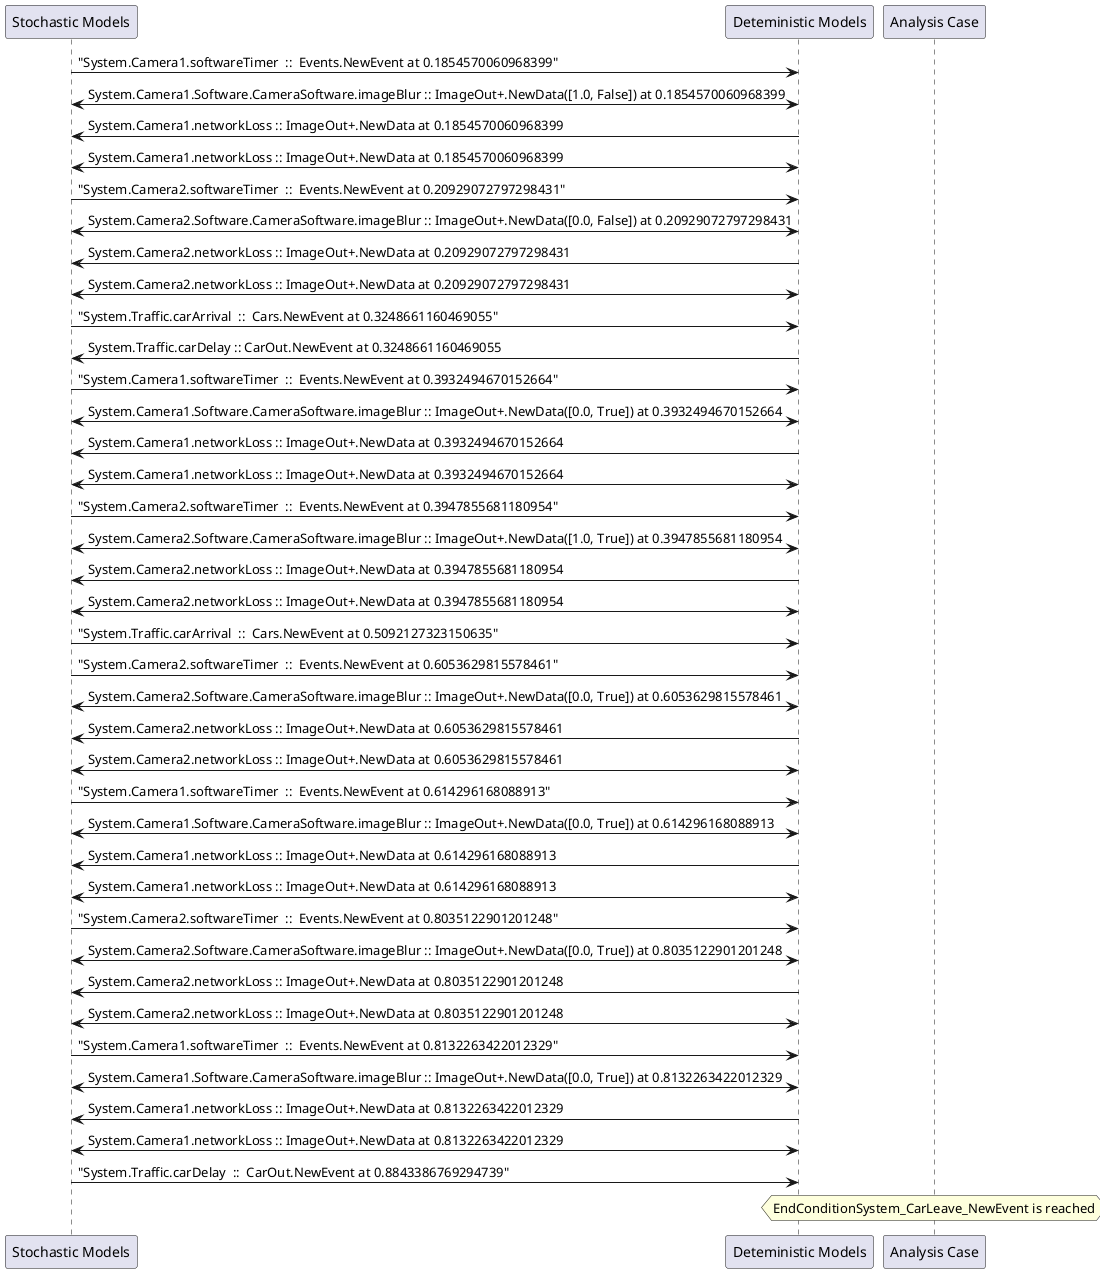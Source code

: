 
	@startuml
	participant "Stochastic Models" as stochmodel
	participant "Deteministic Models" as detmodel
	participant "Analysis Case" as analysis
	{32619_stop} stochmodel -> detmodel : "System.Camera1.softwareTimer  ::  Events.NewEvent at 0.1854570060968399"
detmodel <-> stochmodel : System.Camera1.Software.CameraSoftware.imageBlur :: ImageOut+.NewData([1.0, False]) at 0.1854570060968399
detmodel -> stochmodel : System.Camera1.networkLoss :: ImageOut+.NewData at 0.1854570060968399
detmodel <-> stochmodel : System.Camera1.networkLoss :: ImageOut+.NewData at 0.1854570060968399
{32635_stop} stochmodel -> detmodel : "System.Camera2.softwareTimer  ::  Events.NewEvent at 0.20929072797298431"
detmodel <-> stochmodel : System.Camera2.Software.CameraSoftware.imageBlur :: ImageOut+.NewData([0.0, False]) at 0.20929072797298431
detmodel -> stochmodel : System.Camera2.networkLoss :: ImageOut+.NewData at 0.20929072797298431
detmodel <-> stochmodel : System.Camera2.networkLoss :: ImageOut+.NewData at 0.20929072797298431
{32650_stop} stochmodel -> detmodel : "System.Traffic.carArrival  ::  Cars.NewEvent at 0.3248661160469055"
{32664_start} detmodel -> stochmodel : System.Traffic.carDelay :: CarOut.NewEvent at 0.3248661160469055
{32620_stop} stochmodel -> detmodel : "System.Camera1.softwareTimer  ::  Events.NewEvent at 0.3932494670152664"
detmodel <-> stochmodel : System.Camera1.Software.CameraSoftware.imageBlur :: ImageOut+.NewData([0.0, True]) at 0.3932494670152664
detmodel -> stochmodel : System.Camera1.networkLoss :: ImageOut+.NewData at 0.3932494670152664
detmodel <-> stochmodel : System.Camera1.networkLoss :: ImageOut+.NewData at 0.3932494670152664
{32636_stop} stochmodel -> detmodel : "System.Camera2.softwareTimer  ::  Events.NewEvent at 0.3947855681180954"
detmodel <-> stochmodel : System.Camera2.Software.CameraSoftware.imageBlur :: ImageOut+.NewData([1.0, True]) at 0.3947855681180954
detmodel -> stochmodel : System.Camera2.networkLoss :: ImageOut+.NewData at 0.3947855681180954
detmodel <-> stochmodel : System.Camera2.networkLoss :: ImageOut+.NewData at 0.3947855681180954
{32651_stop} stochmodel -> detmodel : "System.Traffic.carArrival  ::  Cars.NewEvent at 0.5092127323150635"
{32637_stop} stochmodel -> detmodel : "System.Camera2.softwareTimer  ::  Events.NewEvent at 0.6053629815578461"
detmodel <-> stochmodel : System.Camera2.Software.CameraSoftware.imageBlur :: ImageOut+.NewData([0.0, True]) at 0.6053629815578461
detmodel -> stochmodel : System.Camera2.networkLoss :: ImageOut+.NewData at 0.6053629815578461
detmodel <-> stochmodel : System.Camera2.networkLoss :: ImageOut+.NewData at 0.6053629815578461
{32621_stop} stochmodel -> detmodel : "System.Camera1.softwareTimer  ::  Events.NewEvent at 0.614296168088913"
detmodel <-> stochmodel : System.Camera1.Software.CameraSoftware.imageBlur :: ImageOut+.NewData([0.0, True]) at 0.614296168088913
detmodel -> stochmodel : System.Camera1.networkLoss :: ImageOut+.NewData at 0.614296168088913
detmodel <-> stochmodel : System.Camera1.networkLoss :: ImageOut+.NewData at 0.614296168088913
{32638_stop} stochmodel -> detmodel : "System.Camera2.softwareTimer  ::  Events.NewEvent at 0.8035122901201248"
detmodel <-> stochmodel : System.Camera2.Software.CameraSoftware.imageBlur :: ImageOut+.NewData([0.0, True]) at 0.8035122901201248
detmodel -> stochmodel : System.Camera2.networkLoss :: ImageOut+.NewData at 0.8035122901201248
detmodel <-> stochmodel : System.Camera2.networkLoss :: ImageOut+.NewData at 0.8035122901201248
{32622_stop} stochmodel -> detmodel : "System.Camera1.softwareTimer  ::  Events.NewEvent at 0.8132263422012329"
detmodel <-> stochmodel : System.Camera1.Software.CameraSoftware.imageBlur :: ImageOut+.NewData([0.0, True]) at 0.8132263422012329
detmodel -> stochmodel : System.Camera1.networkLoss :: ImageOut+.NewData at 0.8132263422012329
detmodel <-> stochmodel : System.Camera1.networkLoss :: ImageOut+.NewData at 0.8132263422012329
{32664_stop} stochmodel -> detmodel : "System.Traffic.carDelay  ::  CarOut.NewEvent at 0.8843386769294739"
{32664_start} <-> {32664_stop} : delay
hnote over analysis 
EndConditionSystem_CarLeave_NewEvent is reached
endnote
@enduml